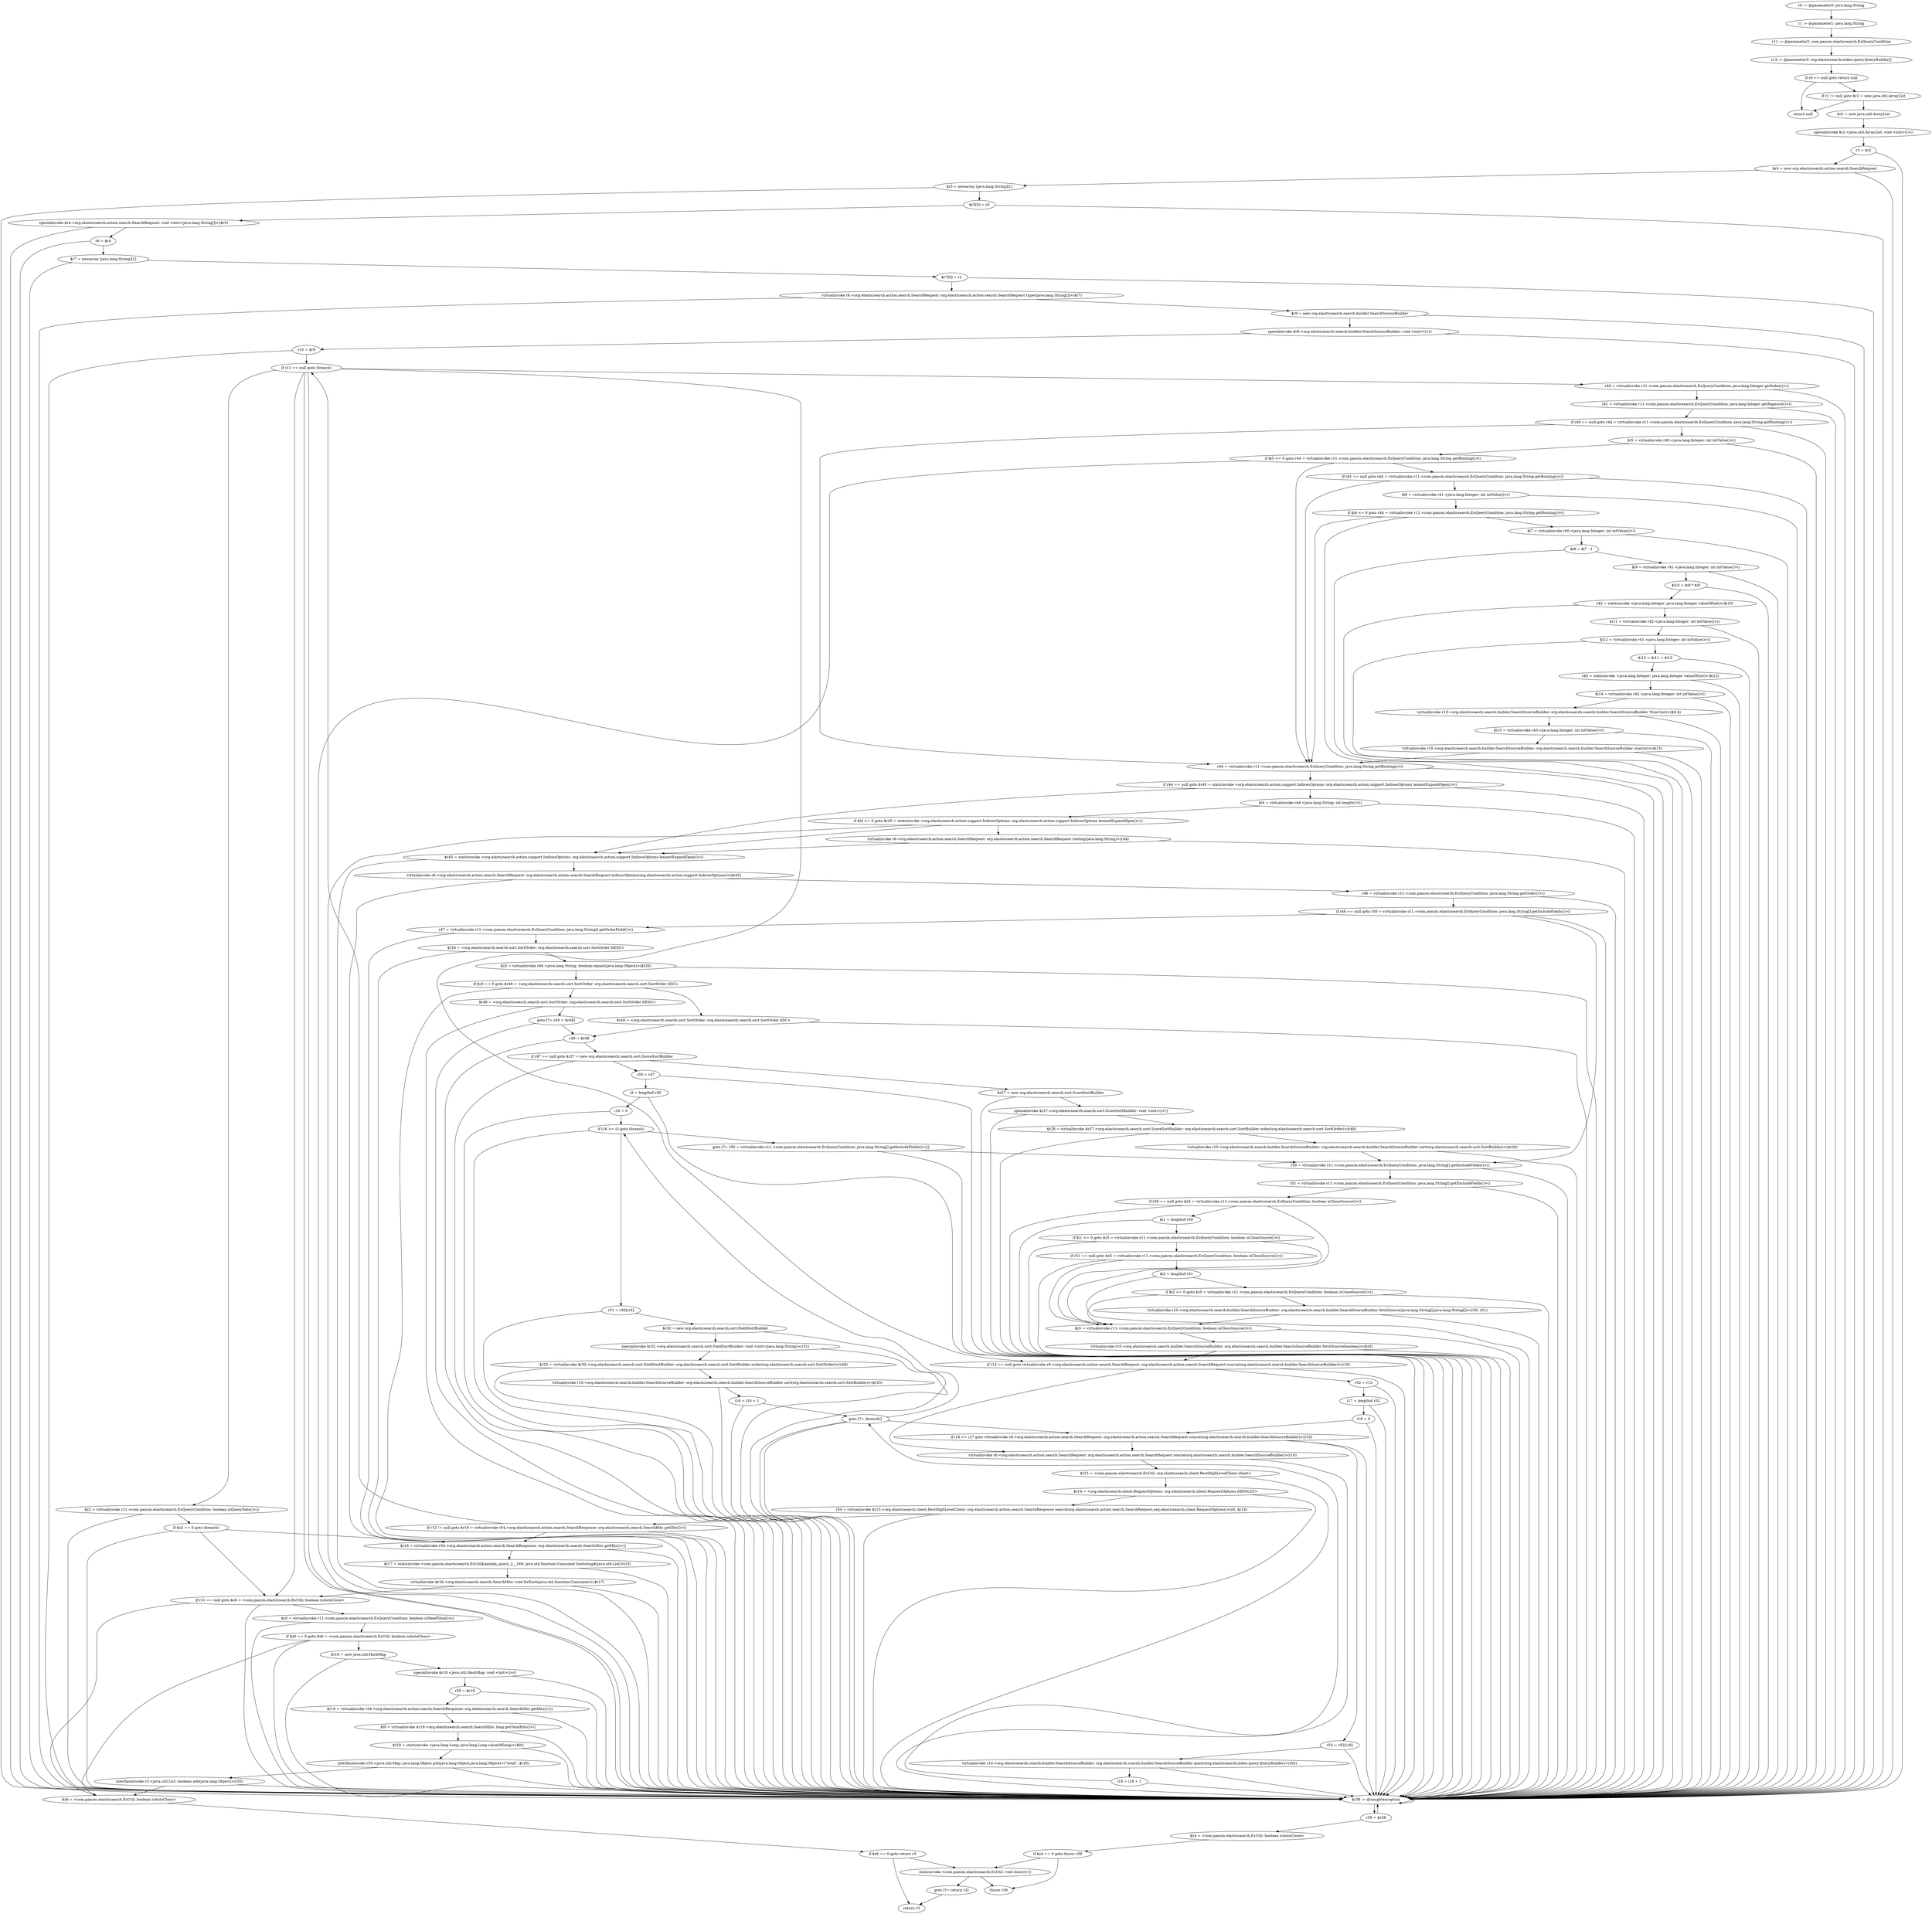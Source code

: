digraph "unitGraph" {
    "r0 := @parameter0: java.lang.String"
    "r1 := @parameter1: java.lang.String"
    "r11 := @parameter2: com.pancm.elasticsearch.EsQueryCondition"
    "r12 := @parameter3: org.elasticsearch.index.query.QueryBuilder[]"
    "if r0 == null goto return null"
    "if r1 != null goto $r2 = new java.util.ArrayList"
    "return null"
    "$r2 = new java.util.ArrayList"
    "specialinvoke $r2.<java.util.ArrayList: void <init>()>()"
    "r3 = $r2"
    "$r4 = new org.elasticsearch.action.search.SearchRequest"
    "$r5 = newarray (java.lang.String)[1]"
    "$r5[0] = r0"
    "specialinvoke $r4.<org.elasticsearch.action.search.SearchRequest: void <init>(java.lang.String[])>($r5)"
    "r6 = $r4"
    "$r7 = newarray (java.lang.String)[1]"
    "$r7[0] = r1"
    "virtualinvoke r6.<org.elasticsearch.action.search.SearchRequest: org.elasticsearch.action.search.SearchRequest types(java.lang.String[])>($r7)"
    "$r9 = new org.elasticsearch.search.builder.SearchSourceBuilder"
    "specialinvoke $r9.<org.elasticsearch.search.builder.SearchSourceBuilder: void <init>()>()"
    "r10 = $r9"
    "if r11 == null goto (branch)"
    "r40 = virtualinvoke r11.<com.pancm.elasticsearch.EsQueryCondition: java.lang.Integer getIndex()>()"
    "r41 = virtualinvoke r11.<com.pancm.elasticsearch.EsQueryCondition: java.lang.Integer getPagesize()>()"
    "if r40 == null goto r44 = virtualinvoke r11.<com.pancm.elasticsearch.EsQueryCondition: java.lang.String getRouting()>()"
    "$i5 = virtualinvoke r40.<java.lang.Integer: int intValue()>()"
    "if $i5 <= 0 goto r44 = virtualinvoke r11.<com.pancm.elasticsearch.EsQueryCondition: java.lang.String getRouting()>()"
    "if r41 == null goto r44 = virtualinvoke r11.<com.pancm.elasticsearch.EsQueryCondition: java.lang.String getRouting()>()"
    "$i6 = virtualinvoke r41.<java.lang.Integer: int intValue()>()"
    "if $i6 <= 0 goto r44 = virtualinvoke r11.<com.pancm.elasticsearch.EsQueryCondition: java.lang.String getRouting()>()"
    "$i7 = virtualinvoke r40.<java.lang.Integer: int intValue()>()"
    "$i8 = $i7 - 1"
    "$i9 = virtualinvoke r41.<java.lang.Integer: int intValue()>()"
    "$i10 = $i8 * $i9"
    "r42 = staticinvoke <java.lang.Integer: java.lang.Integer valueOf(int)>($i10)"
    "$i11 = virtualinvoke r42.<java.lang.Integer: int intValue()>()"
    "$i12 = virtualinvoke r41.<java.lang.Integer: int intValue()>()"
    "$i13 = $i11 + $i12"
    "r43 = staticinvoke <java.lang.Integer: java.lang.Integer valueOf(int)>($i13)"
    "$i14 = virtualinvoke r42.<java.lang.Integer: int intValue()>()"
    "virtualinvoke r10.<org.elasticsearch.search.builder.SearchSourceBuilder: org.elasticsearch.search.builder.SearchSourceBuilder 'from'(int)>($i14)"
    "$i15 = virtualinvoke r43.<java.lang.Integer: int intValue()>()"
    "virtualinvoke r10.<org.elasticsearch.search.builder.SearchSourceBuilder: org.elasticsearch.search.builder.SearchSourceBuilder size(int)>($i15)"
    "r44 = virtualinvoke r11.<com.pancm.elasticsearch.EsQueryCondition: java.lang.String getRouting()>()"
    "if r44 == null goto $r45 = staticinvoke <org.elasticsearch.action.support.IndicesOptions: org.elasticsearch.action.support.IndicesOptions lenientExpandOpen()>()"
    "$i4 = virtualinvoke r44.<java.lang.String: int length()>()"
    "if $i4 <= 0 goto $r45 = staticinvoke <org.elasticsearch.action.support.IndicesOptions: org.elasticsearch.action.support.IndicesOptions lenientExpandOpen()>()"
    "virtualinvoke r6.<org.elasticsearch.action.search.SearchRequest: org.elasticsearch.action.search.SearchRequest routing(java.lang.String)>(r44)"
    "$r45 = staticinvoke <org.elasticsearch.action.support.IndicesOptions: org.elasticsearch.action.support.IndicesOptions lenientExpandOpen()>()"
    "virtualinvoke r6.<org.elasticsearch.action.search.SearchRequest: org.elasticsearch.action.search.SearchRequest indicesOptions(org.elasticsearch.action.support.IndicesOptions)>($r45)"
    "r46 = virtualinvoke r11.<com.pancm.elasticsearch.EsQueryCondition: java.lang.String getOrder()>()"
    "if r46 == null goto r50 = virtualinvoke r11.<com.pancm.elasticsearch.EsQueryCondition: java.lang.String[] getIncludeFields()>()"
    "r47 = virtualinvoke r11.<com.pancm.elasticsearch.EsQueryCondition: java.lang.String[] getOrderField()>()"
    "$r26 = <org.elasticsearch.search.sort.SortOrder: org.elasticsearch.search.sort.SortOrder DESC>"
    "$z3 = virtualinvoke r46.<java.lang.String: boolean equals(java.lang.Object)>($r26)"
    "if $z3 == 0 goto $r48 = <org.elasticsearch.search.sort.SortOrder: org.elasticsearch.search.sort.SortOrder ASC>"
    "$r48 = <org.elasticsearch.search.sort.SortOrder: org.elasticsearch.search.sort.SortOrder DESC>"
    "goto [?= r49 = $r48]"
    "$r48 = <org.elasticsearch.search.sort.SortOrder: org.elasticsearch.search.sort.SortOrder ASC>"
    "r49 = $r48"
    "if r47 == null goto $r27 = new org.elasticsearch.search.sort.ScoreSortBuilder"
    "r30 = r47"
    "i3 = lengthof r30"
    "i16 = 0"
    "if i16 >= i3 goto (branch)"
    "r31 = r30[i16]"
    "$r32 = new org.elasticsearch.search.sort.FieldSortBuilder"
    "specialinvoke $r32.<org.elasticsearch.search.sort.FieldSortBuilder: void <init>(java.lang.String)>(r31)"
    "$r33 = virtualinvoke $r32.<org.elasticsearch.search.sort.FieldSortBuilder: org.elasticsearch.search.sort.SortBuilder order(org.elasticsearch.search.sort.SortOrder)>(r49)"
    "virtualinvoke r10.<org.elasticsearch.search.builder.SearchSourceBuilder: org.elasticsearch.search.builder.SearchSourceBuilder sort(org.elasticsearch.search.sort.SortBuilder)>($r33)"
    "i16 = i16 + 1"
    "goto [?= (branch)]"
    "goto [?= r50 = virtualinvoke r11.<com.pancm.elasticsearch.EsQueryCondition: java.lang.String[] getIncludeFields()>()]"
    "$r27 = new org.elasticsearch.search.sort.ScoreSortBuilder"
    "specialinvoke $r27.<org.elasticsearch.search.sort.ScoreSortBuilder: void <init>()>()"
    "$r28 = virtualinvoke $r27.<org.elasticsearch.search.sort.ScoreSortBuilder: org.elasticsearch.search.sort.SortBuilder order(org.elasticsearch.search.sort.SortOrder)>(r49)"
    "virtualinvoke r10.<org.elasticsearch.search.builder.SearchSourceBuilder: org.elasticsearch.search.builder.SearchSourceBuilder sort(org.elasticsearch.search.sort.SortBuilder)>($r28)"
    "r50 = virtualinvoke r11.<com.pancm.elasticsearch.EsQueryCondition: java.lang.String[] getIncludeFields()>()"
    "r51 = virtualinvoke r11.<com.pancm.elasticsearch.EsQueryCondition: java.lang.String[] getExcludeFields()>()"
    "if r50 == null goto $z5 = virtualinvoke r11.<com.pancm.elasticsearch.EsQueryCondition: boolean isCloseSource()>()"
    "$i1 = lengthof r50"
    "if $i1 <= 0 goto $z5 = virtualinvoke r11.<com.pancm.elasticsearch.EsQueryCondition: boolean isCloseSource()>()"
    "if r51 == null goto $z5 = virtualinvoke r11.<com.pancm.elasticsearch.EsQueryCondition: boolean isCloseSource()>()"
    "$i2 = lengthof r51"
    "if $i2 <= 0 goto $z5 = virtualinvoke r11.<com.pancm.elasticsearch.EsQueryCondition: boolean isCloseSource()>()"
    "virtualinvoke r10.<org.elasticsearch.search.builder.SearchSourceBuilder: org.elasticsearch.search.builder.SearchSourceBuilder fetchSource(java.lang.String[],java.lang.String[])>(r50, r51)"
    "$z5 = virtualinvoke r11.<com.pancm.elasticsearch.EsQueryCondition: boolean isCloseSource()>()"
    "virtualinvoke r10.<org.elasticsearch.search.builder.SearchSourceBuilder: org.elasticsearch.search.builder.SearchSourceBuilder fetchSource(boolean)>($z5)"
    "if r12 == null goto virtualinvoke r6.<org.elasticsearch.action.search.SearchRequest: org.elasticsearch.action.search.SearchRequest source(org.elasticsearch.search.builder.SearchSourceBuilder)>(r10)"
    "r52 = r12"
    "i17 = lengthof r52"
    "i18 = 0"
    "if i18 >= i17 goto virtualinvoke r6.<org.elasticsearch.action.search.SearchRequest: org.elasticsearch.action.search.SearchRequest source(org.elasticsearch.search.builder.SearchSourceBuilder)>(r10)"
    "r53 = r52[i18]"
    "virtualinvoke r10.<org.elasticsearch.search.builder.SearchSourceBuilder: org.elasticsearch.search.builder.SearchSourceBuilder query(org.elasticsearch.index.query.QueryBuilder)>(r53)"
    "i18 = i18 + 1"
    "virtualinvoke r6.<org.elasticsearch.action.search.SearchRequest: org.elasticsearch.action.search.SearchRequest source(org.elasticsearch.search.builder.SearchSourceBuilder)>(r10)"
    "$r15 = <com.pancm.elasticsearch.EsUtil: org.elasticsearch.client.RestHighLevelClient client>"
    "$r14 = <org.elasticsearch.client.RequestOptions: org.elasticsearch.client.RequestOptions DEFAULT>"
    "r54 = virtualinvoke $r15.<org.elasticsearch.client.RestHighLevelClient: org.elasticsearch.action.search.SearchResponse search(org.elasticsearch.action.search.SearchRequest,org.elasticsearch.client.RequestOptions)>(r6, $r14)"
    "if r12 != null goto $r16 = virtualinvoke r54.<org.elasticsearch.action.search.SearchResponse: org.elasticsearch.search.SearchHits getHits()>()"
    "$z2 = virtualinvoke r11.<com.pancm.elasticsearch.EsQueryCondition: boolean isQueryData()>()"
    "if $z2 == 0 goto (branch)"
    "$r16 = virtualinvoke r54.<org.elasticsearch.action.search.SearchResponse: org.elasticsearch.search.SearchHits getHits()>()"
    "$r17 = staticinvoke <com.pancm.elasticsearch.EsUtil$lambda_query_2__169: java.util.function.Consumer bootstrap$(java.util.List)>(r3)"
    "virtualinvoke $r16.<org.elasticsearch.search.SearchHits: void forEach(java.util.function.Consumer)>($r17)"
    "if r11 == null goto $z6 = <com.pancm.elasticsearch.EsUtil: boolean isAutoClose>"
    "$z0 = virtualinvoke r11.<com.pancm.elasticsearch.EsQueryCondition: boolean isNeedTotal()>()"
    "if $z0 == 0 goto $z6 = <com.pancm.elasticsearch.EsUtil: boolean isAutoClose>"
    "$r18 = new java.util.HashMap"
    "specialinvoke $r18.<java.util.HashMap: void <init>()>()"
    "r55 = $r18"
    "$r19 = virtualinvoke r54.<org.elasticsearch.action.search.SearchResponse: org.elasticsearch.search.SearchHits getHits()>()"
    "$l0 = virtualinvoke $r19.<org.elasticsearch.search.SearchHits: long getTotalHits()>()"
    "$r20 = staticinvoke <java.lang.Long: java.lang.Long valueOf(long)>($l0)"
    "interfaceinvoke r55.<java.util.Map: java.lang.Object put(java.lang.Object,java.lang.Object)>(\"total\", $r20)"
    "interfaceinvoke r3.<java.util.List: boolean add(java.lang.Object)>(r55)"
    "$z6 = <com.pancm.elasticsearch.EsUtil: boolean isAutoClose>"
    "if $z6 == 0 goto return r3"
    "staticinvoke <com.pancm.elasticsearch.EsUtil: void close()>()"
    "goto [?= return r3]"
    "$r38 := @caughtexception"
    "r39 = $r38"
    "$z4 = <com.pancm.elasticsearch.EsUtil: boolean isAutoClose>"
    "if $z4 == 0 goto throw r39"
    "throw r39"
    "return r3"
    "r0 := @parameter0: java.lang.String"->"r1 := @parameter1: java.lang.String";
    "r1 := @parameter1: java.lang.String"->"r11 := @parameter2: com.pancm.elasticsearch.EsQueryCondition";
    "r11 := @parameter2: com.pancm.elasticsearch.EsQueryCondition"->"r12 := @parameter3: org.elasticsearch.index.query.QueryBuilder[]";
    "r12 := @parameter3: org.elasticsearch.index.query.QueryBuilder[]"->"if r0 == null goto return null";
    "if r0 == null goto return null"->"if r1 != null goto $r2 = new java.util.ArrayList";
    "if r0 == null goto return null"->"return null";
    "if r1 != null goto $r2 = new java.util.ArrayList"->"return null";
    "if r1 != null goto $r2 = new java.util.ArrayList"->"$r2 = new java.util.ArrayList";
    "$r2 = new java.util.ArrayList"->"specialinvoke $r2.<java.util.ArrayList: void <init>()>()";
    "specialinvoke $r2.<java.util.ArrayList: void <init>()>()"->"r3 = $r2";
    "r3 = $r2"->"$r4 = new org.elasticsearch.action.search.SearchRequest";
    "r3 = $r2"->"$r38 := @caughtexception";
    "$r4 = new org.elasticsearch.action.search.SearchRequest"->"$r5 = newarray (java.lang.String)[1]";
    "$r4 = new org.elasticsearch.action.search.SearchRequest"->"$r38 := @caughtexception";
    "$r5 = newarray (java.lang.String)[1]"->"$r5[0] = r0";
    "$r5 = newarray (java.lang.String)[1]"->"$r38 := @caughtexception";
    "$r5[0] = r0"->"specialinvoke $r4.<org.elasticsearch.action.search.SearchRequest: void <init>(java.lang.String[])>($r5)";
    "$r5[0] = r0"->"$r38 := @caughtexception";
    "specialinvoke $r4.<org.elasticsearch.action.search.SearchRequest: void <init>(java.lang.String[])>($r5)"->"r6 = $r4";
    "specialinvoke $r4.<org.elasticsearch.action.search.SearchRequest: void <init>(java.lang.String[])>($r5)"->"$r38 := @caughtexception";
    "r6 = $r4"->"$r7 = newarray (java.lang.String)[1]";
    "r6 = $r4"->"$r38 := @caughtexception";
    "$r7 = newarray (java.lang.String)[1]"->"$r7[0] = r1";
    "$r7 = newarray (java.lang.String)[1]"->"$r38 := @caughtexception";
    "$r7[0] = r1"->"virtualinvoke r6.<org.elasticsearch.action.search.SearchRequest: org.elasticsearch.action.search.SearchRequest types(java.lang.String[])>($r7)";
    "$r7[0] = r1"->"$r38 := @caughtexception";
    "virtualinvoke r6.<org.elasticsearch.action.search.SearchRequest: org.elasticsearch.action.search.SearchRequest types(java.lang.String[])>($r7)"->"$r9 = new org.elasticsearch.search.builder.SearchSourceBuilder";
    "virtualinvoke r6.<org.elasticsearch.action.search.SearchRequest: org.elasticsearch.action.search.SearchRequest types(java.lang.String[])>($r7)"->"$r38 := @caughtexception";
    "$r9 = new org.elasticsearch.search.builder.SearchSourceBuilder"->"specialinvoke $r9.<org.elasticsearch.search.builder.SearchSourceBuilder: void <init>()>()";
    "$r9 = new org.elasticsearch.search.builder.SearchSourceBuilder"->"$r38 := @caughtexception";
    "specialinvoke $r9.<org.elasticsearch.search.builder.SearchSourceBuilder: void <init>()>()"->"r10 = $r9";
    "specialinvoke $r9.<org.elasticsearch.search.builder.SearchSourceBuilder: void <init>()>()"->"$r38 := @caughtexception";
    "r10 = $r9"->"if r11 == null goto (branch)";
    "r10 = $r9"->"$r38 := @caughtexception";
    "if r11 == null goto (branch)"->"r40 = virtualinvoke r11.<com.pancm.elasticsearch.EsQueryCondition: java.lang.Integer getIndex()>()";
    "if r11 == null goto (branch)"->"if r12 == null goto virtualinvoke r6.<org.elasticsearch.action.search.SearchRequest: org.elasticsearch.action.search.SearchRequest source(org.elasticsearch.search.builder.SearchSourceBuilder)>(r10)";
    "if r11 == null goto (branch)"->"$r38 := @caughtexception";
    "r40 = virtualinvoke r11.<com.pancm.elasticsearch.EsQueryCondition: java.lang.Integer getIndex()>()"->"r41 = virtualinvoke r11.<com.pancm.elasticsearch.EsQueryCondition: java.lang.Integer getPagesize()>()";
    "r40 = virtualinvoke r11.<com.pancm.elasticsearch.EsQueryCondition: java.lang.Integer getIndex()>()"->"$r38 := @caughtexception";
    "r41 = virtualinvoke r11.<com.pancm.elasticsearch.EsQueryCondition: java.lang.Integer getPagesize()>()"->"if r40 == null goto r44 = virtualinvoke r11.<com.pancm.elasticsearch.EsQueryCondition: java.lang.String getRouting()>()";
    "r41 = virtualinvoke r11.<com.pancm.elasticsearch.EsQueryCondition: java.lang.Integer getPagesize()>()"->"$r38 := @caughtexception";
    "if r40 == null goto r44 = virtualinvoke r11.<com.pancm.elasticsearch.EsQueryCondition: java.lang.String getRouting()>()"->"$i5 = virtualinvoke r40.<java.lang.Integer: int intValue()>()";
    "if r40 == null goto r44 = virtualinvoke r11.<com.pancm.elasticsearch.EsQueryCondition: java.lang.String getRouting()>()"->"r44 = virtualinvoke r11.<com.pancm.elasticsearch.EsQueryCondition: java.lang.String getRouting()>()";
    "if r40 == null goto r44 = virtualinvoke r11.<com.pancm.elasticsearch.EsQueryCondition: java.lang.String getRouting()>()"->"$r38 := @caughtexception";
    "$i5 = virtualinvoke r40.<java.lang.Integer: int intValue()>()"->"if $i5 <= 0 goto r44 = virtualinvoke r11.<com.pancm.elasticsearch.EsQueryCondition: java.lang.String getRouting()>()";
    "$i5 = virtualinvoke r40.<java.lang.Integer: int intValue()>()"->"$r38 := @caughtexception";
    "if $i5 <= 0 goto r44 = virtualinvoke r11.<com.pancm.elasticsearch.EsQueryCondition: java.lang.String getRouting()>()"->"if r41 == null goto r44 = virtualinvoke r11.<com.pancm.elasticsearch.EsQueryCondition: java.lang.String getRouting()>()";
    "if $i5 <= 0 goto r44 = virtualinvoke r11.<com.pancm.elasticsearch.EsQueryCondition: java.lang.String getRouting()>()"->"r44 = virtualinvoke r11.<com.pancm.elasticsearch.EsQueryCondition: java.lang.String getRouting()>()";
    "if $i5 <= 0 goto r44 = virtualinvoke r11.<com.pancm.elasticsearch.EsQueryCondition: java.lang.String getRouting()>()"->"$r38 := @caughtexception";
    "if r41 == null goto r44 = virtualinvoke r11.<com.pancm.elasticsearch.EsQueryCondition: java.lang.String getRouting()>()"->"$i6 = virtualinvoke r41.<java.lang.Integer: int intValue()>()";
    "if r41 == null goto r44 = virtualinvoke r11.<com.pancm.elasticsearch.EsQueryCondition: java.lang.String getRouting()>()"->"r44 = virtualinvoke r11.<com.pancm.elasticsearch.EsQueryCondition: java.lang.String getRouting()>()";
    "if r41 == null goto r44 = virtualinvoke r11.<com.pancm.elasticsearch.EsQueryCondition: java.lang.String getRouting()>()"->"$r38 := @caughtexception";
    "$i6 = virtualinvoke r41.<java.lang.Integer: int intValue()>()"->"if $i6 <= 0 goto r44 = virtualinvoke r11.<com.pancm.elasticsearch.EsQueryCondition: java.lang.String getRouting()>()";
    "$i6 = virtualinvoke r41.<java.lang.Integer: int intValue()>()"->"$r38 := @caughtexception";
    "if $i6 <= 0 goto r44 = virtualinvoke r11.<com.pancm.elasticsearch.EsQueryCondition: java.lang.String getRouting()>()"->"$i7 = virtualinvoke r40.<java.lang.Integer: int intValue()>()";
    "if $i6 <= 0 goto r44 = virtualinvoke r11.<com.pancm.elasticsearch.EsQueryCondition: java.lang.String getRouting()>()"->"r44 = virtualinvoke r11.<com.pancm.elasticsearch.EsQueryCondition: java.lang.String getRouting()>()";
    "if $i6 <= 0 goto r44 = virtualinvoke r11.<com.pancm.elasticsearch.EsQueryCondition: java.lang.String getRouting()>()"->"$r38 := @caughtexception";
    "$i7 = virtualinvoke r40.<java.lang.Integer: int intValue()>()"->"$i8 = $i7 - 1";
    "$i7 = virtualinvoke r40.<java.lang.Integer: int intValue()>()"->"$r38 := @caughtexception";
    "$i8 = $i7 - 1"->"$i9 = virtualinvoke r41.<java.lang.Integer: int intValue()>()";
    "$i8 = $i7 - 1"->"$r38 := @caughtexception";
    "$i9 = virtualinvoke r41.<java.lang.Integer: int intValue()>()"->"$i10 = $i8 * $i9";
    "$i9 = virtualinvoke r41.<java.lang.Integer: int intValue()>()"->"$r38 := @caughtexception";
    "$i10 = $i8 * $i9"->"r42 = staticinvoke <java.lang.Integer: java.lang.Integer valueOf(int)>($i10)";
    "$i10 = $i8 * $i9"->"$r38 := @caughtexception";
    "r42 = staticinvoke <java.lang.Integer: java.lang.Integer valueOf(int)>($i10)"->"$i11 = virtualinvoke r42.<java.lang.Integer: int intValue()>()";
    "r42 = staticinvoke <java.lang.Integer: java.lang.Integer valueOf(int)>($i10)"->"$r38 := @caughtexception";
    "$i11 = virtualinvoke r42.<java.lang.Integer: int intValue()>()"->"$i12 = virtualinvoke r41.<java.lang.Integer: int intValue()>()";
    "$i11 = virtualinvoke r42.<java.lang.Integer: int intValue()>()"->"$r38 := @caughtexception";
    "$i12 = virtualinvoke r41.<java.lang.Integer: int intValue()>()"->"$i13 = $i11 + $i12";
    "$i12 = virtualinvoke r41.<java.lang.Integer: int intValue()>()"->"$r38 := @caughtexception";
    "$i13 = $i11 + $i12"->"r43 = staticinvoke <java.lang.Integer: java.lang.Integer valueOf(int)>($i13)";
    "$i13 = $i11 + $i12"->"$r38 := @caughtexception";
    "r43 = staticinvoke <java.lang.Integer: java.lang.Integer valueOf(int)>($i13)"->"$i14 = virtualinvoke r42.<java.lang.Integer: int intValue()>()";
    "r43 = staticinvoke <java.lang.Integer: java.lang.Integer valueOf(int)>($i13)"->"$r38 := @caughtexception";
    "$i14 = virtualinvoke r42.<java.lang.Integer: int intValue()>()"->"virtualinvoke r10.<org.elasticsearch.search.builder.SearchSourceBuilder: org.elasticsearch.search.builder.SearchSourceBuilder 'from'(int)>($i14)";
    "$i14 = virtualinvoke r42.<java.lang.Integer: int intValue()>()"->"$r38 := @caughtexception";
    "virtualinvoke r10.<org.elasticsearch.search.builder.SearchSourceBuilder: org.elasticsearch.search.builder.SearchSourceBuilder 'from'(int)>($i14)"->"$i15 = virtualinvoke r43.<java.lang.Integer: int intValue()>()";
    "virtualinvoke r10.<org.elasticsearch.search.builder.SearchSourceBuilder: org.elasticsearch.search.builder.SearchSourceBuilder 'from'(int)>($i14)"->"$r38 := @caughtexception";
    "$i15 = virtualinvoke r43.<java.lang.Integer: int intValue()>()"->"virtualinvoke r10.<org.elasticsearch.search.builder.SearchSourceBuilder: org.elasticsearch.search.builder.SearchSourceBuilder size(int)>($i15)";
    "$i15 = virtualinvoke r43.<java.lang.Integer: int intValue()>()"->"$r38 := @caughtexception";
    "virtualinvoke r10.<org.elasticsearch.search.builder.SearchSourceBuilder: org.elasticsearch.search.builder.SearchSourceBuilder size(int)>($i15)"->"r44 = virtualinvoke r11.<com.pancm.elasticsearch.EsQueryCondition: java.lang.String getRouting()>()";
    "virtualinvoke r10.<org.elasticsearch.search.builder.SearchSourceBuilder: org.elasticsearch.search.builder.SearchSourceBuilder size(int)>($i15)"->"$r38 := @caughtexception";
    "r44 = virtualinvoke r11.<com.pancm.elasticsearch.EsQueryCondition: java.lang.String getRouting()>()"->"if r44 == null goto $r45 = staticinvoke <org.elasticsearch.action.support.IndicesOptions: org.elasticsearch.action.support.IndicesOptions lenientExpandOpen()>()";
    "r44 = virtualinvoke r11.<com.pancm.elasticsearch.EsQueryCondition: java.lang.String getRouting()>()"->"$r38 := @caughtexception";
    "if r44 == null goto $r45 = staticinvoke <org.elasticsearch.action.support.IndicesOptions: org.elasticsearch.action.support.IndicesOptions lenientExpandOpen()>()"->"$i4 = virtualinvoke r44.<java.lang.String: int length()>()";
    "if r44 == null goto $r45 = staticinvoke <org.elasticsearch.action.support.IndicesOptions: org.elasticsearch.action.support.IndicesOptions lenientExpandOpen()>()"->"$r45 = staticinvoke <org.elasticsearch.action.support.IndicesOptions: org.elasticsearch.action.support.IndicesOptions lenientExpandOpen()>()";
    "if r44 == null goto $r45 = staticinvoke <org.elasticsearch.action.support.IndicesOptions: org.elasticsearch.action.support.IndicesOptions lenientExpandOpen()>()"->"$r38 := @caughtexception";
    "$i4 = virtualinvoke r44.<java.lang.String: int length()>()"->"if $i4 <= 0 goto $r45 = staticinvoke <org.elasticsearch.action.support.IndicesOptions: org.elasticsearch.action.support.IndicesOptions lenientExpandOpen()>()";
    "$i4 = virtualinvoke r44.<java.lang.String: int length()>()"->"$r38 := @caughtexception";
    "if $i4 <= 0 goto $r45 = staticinvoke <org.elasticsearch.action.support.IndicesOptions: org.elasticsearch.action.support.IndicesOptions lenientExpandOpen()>()"->"virtualinvoke r6.<org.elasticsearch.action.search.SearchRequest: org.elasticsearch.action.search.SearchRequest routing(java.lang.String)>(r44)";
    "if $i4 <= 0 goto $r45 = staticinvoke <org.elasticsearch.action.support.IndicesOptions: org.elasticsearch.action.support.IndicesOptions lenientExpandOpen()>()"->"$r45 = staticinvoke <org.elasticsearch.action.support.IndicesOptions: org.elasticsearch.action.support.IndicesOptions lenientExpandOpen()>()";
    "if $i4 <= 0 goto $r45 = staticinvoke <org.elasticsearch.action.support.IndicesOptions: org.elasticsearch.action.support.IndicesOptions lenientExpandOpen()>()"->"$r38 := @caughtexception";
    "virtualinvoke r6.<org.elasticsearch.action.search.SearchRequest: org.elasticsearch.action.search.SearchRequest routing(java.lang.String)>(r44)"->"$r45 = staticinvoke <org.elasticsearch.action.support.IndicesOptions: org.elasticsearch.action.support.IndicesOptions lenientExpandOpen()>()";
    "virtualinvoke r6.<org.elasticsearch.action.search.SearchRequest: org.elasticsearch.action.search.SearchRequest routing(java.lang.String)>(r44)"->"$r38 := @caughtexception";
    "$r45 = staticinvoke <org.elasticsearch.action.support.IndicesOptions: org.elasticsearch.action.support.IndicesOptions lenientExpandOpen()>()"->"virtualinvoke r6.<org.elasticsearch.action.search.SearchRequest: org.elasticsearch.action.search.SearchRequest indicesOptions(org.elasticsearch.action.support.IndicesOptions)>($r45)";
    "$r45 = staticinvoke <org.elasticsearch.action.support.IndicesOptions: org.elasticsearch.action.support.IndicesOptions lenientExpandOpen()>()"->"$r38 := @caughtexception";
    "virtualinvoke r6.<org.elasticsearch.action.search.SearchRequest: org.elasticsearch.action.search.SearchRequest indicesOptions(org.elasticsearch.action.support.IndicesOptions)>($r45)"->"r46 = virtualinvoke r11.<com.pancm.elasticsearch.EsQueryCondition: java.lang.String getOrder()>()";
    "virtualinvoke r6.<org.elasticsearch.action.search.SearchRequest: org.elasticsearch.action.search.SearchRequest indicesOptions(org.elasticsearch.action.support.IndicesOptions)>($r45)"->"$r38 := @caughtexception";
    "r46 = virtualinvoke r11.<com.pancm.elasticsearch.EsQueryCondition: java.lang.String getOrder()>()"->"if r46 == null goto r50 = virtualinvoke r11.<com.pancm.elasticsearch.EsQueryCondition: java.lang.String[] getIncludeFields()>()";
    "r46 = virtualinvoke r11.<com.pancm.elasticsearch.EsQueryCondition: java.lang.String getOrder()>()"->"$r38 := @caughtexception";
    "if r46 == null goto r50 = virtualinvoke r11.<com.pancm.elasticsearch.EsQueryCondition: java.lang.String[] getIncludeFields()>()"->"r47 = virtualinvoke r11.<com.pancm.elasticsearch.EsQueryCondition: java.lang.String[] getOrderField()>()";
    "if r46 == null goto r50 = virtualinvoke r11.<com.pancm.elasticsearch.EsQueryCondition: java.lang.String[] getIncludeFields()>()"->"r50 = virtualinvoke r11.<com.pancm.elasticsearch.EsQueryCondition: java.lang.String[] getIncludeFields()>()";
    "if r46 == null goto r50 = virtualinvoke r11.<com.pancm.elasticsearch.EsQueryCondition: java.lang.String[] getIncludeFields()>()"->"$r38 := @caughtexception";
    "r47 = virtualinvoke r11.<com.pancm.elasticsearch.EsQueryCondition: java.lang.String[] getOrderField()>()"->"$r26 = <org.elasticsearch.search.sort.SortOrder: org.elasticsearch.search.sort.SortOrder DESC>";
    "r47 = virtualinvoke r11.<com.pancm.elasticsearch.EsQueryCondition: java.lang.String[] getOrderField()>()"->"$r38 := @caughtexception";
    "$r26 = <org.elasticsearch.search.sort.SortOrder: org.elasticsearch.search.sort.SortOrder DESC>"->"$z3 = virtualinvoke r46.<java.lang.String: boolean equals(java.lang.Object)>($r26)";
    "$r26 = <org.elasticsearch.search.sort.SortOrder: org.elasticsearch.search.sort.SortOrder DESC>"->"$r38 := @caughtexception";
    "$z3 = virtualinvoke r46.<java.lang.String: boolean equals(java.lang.Object)>($r26)"->"if $z3 == 0 goto $r48 = <org.elasticsearch.search.sort.SortOrder: org.elasticsearch.search.sort.SortOrder ASC>";
    "$z3 = virtualinvoke r46.<java.lang.String: boolean equals(java.lang.Object)>($r26)"->"$r38 := @caughtexception";
    "if $z3 == 0 goto $r48 = <org.elasticsearch.search.sort.SortOrder: org.elasticsearch.search.sort.SortOrder ASC>"->"$r48 = <org.elasticsearch.search.sort.SortOrder: org.elasticsearch.search.sort.SortOrder DESC>";
    "if $z3 == 0 goto $r48 = <org.elasticsearch.search.sort.SortOrder: org.elasticsearch.search.sort.SortOrder ASC>"->"$r48 = <org.elasticsearch.search.sort.SortOrder: org.elasticsearch.search.sort.SortOrder ASC>";
    "if $z3 == 0 goto $r48 = <org.elasticsearch.search.sort.SortOrder: org.elasticsearch.search.sort.SortOrder ASC>"->"$r38 := @caughtexception";
    "$r48 = <org.elasticsearch.search.sort.SortOrder: org.elasticsearch.search.sort.SortOrder DESC>"->"goto [?= r49 = $r48]";
    "$r48 = <org.elasticsearch.search.sort.SortOrder: org.elasticsearch.search.sort.SortOrder DESC>"->"$r38 := @caughtexception";
    "goto [?= r49 = $r48]"->"r49 = $r48";
    "goto [?= r49 = $r48]"->"$r38 := @caughtexception";
    "$r48 = <org.elasticsearch.search.sort.SortOrder: org.elasticsearch.search.sort.SortOrder ASC>"->"r49 = $r48";
    "$r48 = <org.elasticsearch.search.sort.SortOrder: org.elasticsearch.search.sort.SortOrder ASC>"->"$r38 := @caughtexception";
    "r49 = $r48"->"if r47 == null goto $r27 = new org.elasticsearch.search.sort.ScoreSortBuilder";
    "r49 = $r48"->"$r38 := @caughtexception";
    "if r47 == null goto $r27 = new org.elasticsearch.search.sort.ScoreSortBuilder"->"r30 = r47";
    "if r47 == null goto $r27 = new org.elasticsearch.search.sort.ScoreSortBuilder"->"$r27 = new org.elasticsearch.search.sort.ScoreSortBuilder";
    "if r47 == null goto $r27 = new org.elasticsearch.search.sort.ScoreSortBuilder"->"$r38 := @caughtexception";
    "r30 = r47"->"i3 = lengthof r30";
    "r30 = r47"->"$r38 := @caughtexception";
    "i3 = lengthof r30"->"i16 = 0";
    "i3 = lengthof r30"->"$r38 := @caughtexception";
    "i16 = 0"->"if i16 >= i3 goto (branch)";
    "i16 = 0"->"$r38 := @caughtexception";
    "if i16 >= i3 goto (branch)"->"r31 = r30[i16]";
    "if i16 >= i3 goto (branch)"->"goto [?= r50 = virtualinvoke r11.<com.pancm.elasticsearch.EsQueryCondition: java.lang.String[] getIncludeFields()>()]";
    "if i16 >= i3 goto (branch)"->"$r38 := @caughtexception";
    "r31 = r30[i16]"->"$r32 = new org.elasticsearch.search.sort.FieldSortBuilder";
    "r31 = r30[i16]"->"$r38 := @caughtexception";
    "$r32 = new org.elasticsearch.search.sort.FieldSortBuilder"->"specialinvoke $r32.<org.elasticsearch.search.sort.FieldSortBuilder: void <init>(java.lang.String)>(r31)";
    "$r32 = new org.elasticsearch.search.sort.FieldSortBuilder"->"$r38 := @caughtexception";
    "specialinvoke $r32.<org.elasticsearch.search.sort.FieldSortBuilder: void <init>(java.lang.String)>(r31)"->"$r33 = virtualinvoke $r32.<org.elasticsearch.search.sort.FieldSortBuilder: org.elasticsearch.search.sort.SortBuilder order(org.elasticsearch.search.sort.SortOrder)>(r49)";
    "specialinvoke $r32.<org.elasticsearch.search.sort.FieldSortBuilder: void <init>(java.lang.String)>(r31)"->"$r38 := @caughtexception";
    "$r33 = virtualinvoke $r32.<org.elasticsearch.search.sort.FieldSortBuilder: org.elasticsearch.search.sort.SortBuilder order(org.elasticsearch.search.sort.SortOrder)>(r49)"->"virtualinvoke r10.<org.elasticsearch.search.builder.SearchSourceBuilder: org.elasticsearch.search.builder.SearchSourceBuilder sort(org.elasticsearch.search.sort.SortBuilder)>($r33)";
    "$r33 = virtualinvoke $r32.<org.elasticsearch.search.sort.FieldSortBuilder: org.elasticsearch.search.sort.SortBuilder order(org.elasticsearch.search.sort.SortOrder)>(r49)"->"$r38 := @caughtexception";
    "virtualinvoke r10.<org.elasticsearch.search.builder.SearchSourceBuilder: org.elasticsearch.search.builder.SearchSourceBuilder sort(org.elasticsearch.search.sort.SortBuilder)>($r33)"->"i16 = i16 + 1";
    "virtualinvoke r10.<org.elasticsearch.search.builder.SearchSourceBuilder: org.elasticsearch.search.builder.SearchSourceBuilder sort(org.elasticsearch.search.sort.SortBuilder)>($r33)"->"$r38 := @caughtexception";
    "i16 = i16 + 1"->"goto [?= (branch)]";
    "i16 = i16 + 1"->"$r38 := @caughtexception";
    "goto [?= (branch)]"->"if i16 >= i3 goto (branch)";
    "goto [?= (branch)]"->"$r38 := @caughtexception";
    "goto [?= r50 = virtualinvoke r11.<com.pancm.elasticsearch.EsQueryCondition: java.lang.String[] getIncludeFields()>()]"->"r50 = virtualinvoke r11.<com.pancm.elasticsearch.EsQueryCondition: java.lang.String[] getIncludeFields()>()";
    "goto [?= r50 = virtualinvoke r11.<com.pancm.elasticsearch.EsQueryCondition: java.lang.String[] getIncludeFields()>()]"->"$r38 := @caughtexception";
    "$r27 = new org.elasticsearch.search.sort.ScoreSortBuilder"->"specialinvoke $r27.<org.elasticsearch.search.sort.ScoreSortBuilder: void <init>()>()";
    "$r27 = new org.elasticsearch.search.sort.ScoreSortBuilder"->"$r38 := @caughtexception";
    "specialinvoke $r27.<org.elasticsearch.search.sort.ScoreSortBuilder: void <init>()>()"->"$r28 = virtualinvoke $r27.<org.elasticsearch.search.sort.ScoreSortBuilder: org.elasticsearch.search.sort.SortBuilder order(org.elasticsearch.search.sort.SortOrder)>(r49)";
    "specialinvoke $r27.<org.elasticsearch.search.sort.ScoreSortBuilder: void <init>()>()"->"$r38 := @caughtexception";
    "$r28 = virtualinvoke $r27.<org.elasticsearch.search.sort.ScoreSortBuilder: org.elasticsearch.search.sort.SortBuilder order(org.elasticsearch.search.sort.SortOrder)>(r49)"->"virtualinvoke r10.<org.elasticsearch.search.builder.SearchSourceBuilder: org.elasticsearch.search.builder.SearchSourceBuilder sort(org.elasticsearch.search.sort.SortBuilder)>($r28)";
    "$r28 = virtualinvoke $r27.<org.elasticsearch.search.sort.ScoreSortBuilder: org.elasticsearch.search.sort.SortBuilder order(org.elasticsearch.search.sort.SortOrder)>(r49)"->"$r38 := @caughtexception";
    "virtualinvoke r10.<org.elasticsearch.search.builder.SearchSourceBuilder: org.elasticsearch.search.builder.SearchSourceBuilder sort(org.elasticsearch.search.sort.SortBuilder)>($r28)"->"r50 = virtualinvoke r11.<com.pancm.elasticsearch.EsQueryCondition: java.lang.String[] getIncludeFields()>()";
    "virtualinvoke r10.<org.elasticsearch.search.builder.SearchSourceBuilder: org.elasticsearch.search.builder.SearchSourceBuilder sort(org.elasticsearch.search.sort.SortBuilder)>($r28)"->"$r38 := @caughtexception";
    "r50 = virtualinvoke r11.<com.pancm.elasticsearch.EsQueryCondition: java.lang.String[] getIncludeFields()>()"->"r51 = virtualinvoke r11.<com.pancm.elasticsearch.EsQueryCondition: java.lang.String[] getExcludeFields()>()";
    "r50 = virtualinvoke r11.<com.pancm.elasticsearch.EsQueryCondition: java.lang.String[] getIncludeFields()>()"->"$r38 := @caughtexception";
    "r51 = virtualinvoke r11.<com.pancm.elasticsearch.EsQueryCondition: java.lang.String[] getExcludeFields()>()"->"if r50 == null goto $z5 = virtualinvoke r11.<com.pancm.elasticsearch.EsQueryCondition: boolean isCloseSource()>()";
    "r51 = virtualinvoke r11.<com.pancm.elasticsearch.EsQueryCondition: java.lang.String[] getExcludeFields()>()"->"$r38 := @caughtexception";
    "if r50 == null goto $z5 = virtualinvoke r11.<com.pancm.elasticsearch.EsQueryCondition: boolean isCloseSource()>()"->"$i1 = lengthof r50";
    "if r50 == null goto $z5 = virtualinvoke r11.<com.pancm.elasticsearch.EsQueryCondition: boolean isCloseSource()>()"->"$z5 = virtualinvoke r11.<com.pancm.elasticsearch.EsQueryCondition: boolean isCloseSource()>()";
    "if r50 == null goto $z5 = virtualinvoke r11.<com.pancm.elasticsearch.EsQueryCondition: boolean isCloseSource()>()"->"$r38 := @caughtexception";
    "$i1 = lengthof r50"->"if $i1 <= 0 goto $z5 = virtualinvoke r11.<com.pancm.elasticsearch.EsQueryCondition: boolean isCloseSource()>()";
    "$i1 = lengthof r50"->"$r38 := @caughtexception";
    "if $i1 <= 0 goto $z5 = virtualinvoke r11.<com.pancm.elasticsearch.EsQueryCondition: boolean isCloseSource()>()"->"if r51 == null goto $z5 = virtualinvoke r11.<com.pancm.elasticsearch.EsQueryCondition: boolean isCloseSource()>()";
    "if $i1 <= 0 goto $z5 = virtualinvoke r11.<com.pancm.elasticsearch.EsQueryCondition: boolean isCloseSource()>()"->"$z5 = virtualinvoke r11.<com.pancm.elasticsearch.EsQueryCondition: boolean isCloseSource()>()";
    "if $i1 <= 0 goto $z5 = virtualinvoke r11.<com.pancm.elasticsearch.EsQueryCondition: boolean isCloseSource()>()"->"$r38 := @caughtexception";
    "if r51 == null goto $z5 = virtualinvoke r11.<com.pancm.elasticsearch.EsQueryCondition: boolean isCloseSource()>()"->"$i2 = lengthof r51";
    "if r51 == null goto $z5 = virtualinvoke r11.<com.pancm.elasticsearch.EsQueryCondition: boolean isCloseSource()>()"->"$z5 = virtualinvoke r11.<com.pancm.elasticsearch.EsQueryCondition: boolean isCloseSource()>()";
    "if r51 == null goto $z5 = virtualinvoke r11.<com.pancm.elasticsearch.EsQueryCondition: boolean isCloseSource()>()"->"$r38 := @caughtexception";
    "$i2 = lengthof r51"->"if $i2 <= 0 goto $z5 = virtualinvoke r11.<com.pancm.elasticsearch.EsQueryCondition: boolean isCloseSource()>()";
    "$i2 = lengthof r51"->"$r38 := @caughtexception";
    "if $i2 <= 0 goto $z5 = virtualinvoke r11.<com.pancm.elasticsearch.EsQueryCondition: boolean isCloseSource()>()"->"virtualinvoke r10.<org.elasticsearch.search.builder.SearchSourceBuilder: org.elasticsearch.search.builder.SearchSourceBuilder fetchSource(java.lang.String[],java.lang.String[])>(r50, r51)";
    "if $i2 <= 0 goto $z5 = virtualinvoke r11.<com.pancm.elasticsearch.EsQueryCondition: boolean isCloseSource()>()"->"$z5 = virtualinvoke r11.<com.pancm.elasticsearch.EsQueryCondition: boolean isCloseSource()>()";
    "if $i2 <= 0 goto $z5 = virtualinvoke r11.<com.pancm.elasticsearch.EsQueryCondition: boolean isCloseSource()>()"->"$r38 := @caughtexception";
    "virtualinvoke r10.<org.elasticsearch.search.builder.SearchSourceBuilder: org.elasticsearch.search.builder.SearchSourceBuilder fetchSource(java.lang.String[],java.lang.String[])>(r50, r51)"->"$z5 = virtualinvoke r11.<com.pancm.elasticsearch.EsQueryCondition: boolean isCloseSource()>()";
    "virtualinvoke r10.<org.elasticsearch.search.builder.SearchSourceBuilder: org.elasticsearch.search.builder.SearchSourceBuilder fetchSource(java.lang.String[],java.lang.String[])>(r50, r51)"->"$r38 := @caughtexception";
    "$z5 = virtualinvoke r11.<com.pancm.elasticsearch.EsQueryCondition: boolean isCloseSource()>()"->"virtualinvoke r10.<org.elasticsearch.search.builder.SearchSourceBuilder: org.elasticsearch.search.builder.SearchSourceBuilder fetchSource(boolean)>($z5)";
    "$z5 = virtualinvoke r11.<com.pancm.elasticsearch.EsQueryCondition: boolean isCloseSource()>()"->"$r38 := @caughtexception";
    "virtualinvoke r10.<org.elasticsearch.search.builder.SearchSourceBuilder: org.elasticsearch.search.builder.SearchSourceBuilder fetchSource(boolean)>($z5)"->"if r12 == null goto virtualinvoke r6.<org.elasticsearch.action.search.SearchRequest: org.elasticsearch.action.search.SearchRequest source(org.elasticsearch.search.builder.SearchSourceBuilder)>(r10)";
    "virtualinvoke r10.<org.elasticsearch.search.builder.SearchSourceBuilder: org.elasticsearch.search.builder.SearchSourceBuilder fetchSource(boolean)>($z5)"->"$r38 := @caughtexception";
    "if r12 == null goto virtualinvoke r6.<org.elasticsearch.action.search.SearchRequest: org.elasticsearch.action.search.SearchRequest source(org.elasticsearch.search.builder.SearchSourceBuilder)>(r10)"->"r52 = r12";
    "if r12 == null goto virtualinvoke r6.<org.elasticsearch.action.search.SearchRequest: org.elasticsearch.action.search.SearchRequest source(org.elasticsearch.search.builder.SearchSourceBuilder)>(r10)"->"virtualinvoke r6.<org.elasticsearch.action.search.SearchRequest: org.elasticsearch.action.search.SearchRequest source(org.elasticsearch.search.builder.SearchSourceBuilder)>(r10)";
    "if r12 == null goto virtualinvoke r6.<org.elasticsearch.action.search.SearchRequest: org.elasticsearch.action.search.SearchRequest source(org.elasticsearch.search.builder.SearchSourceBuilder)>(r10)"->"$r38 := @caughtexception";
    "r52 = r12"->"i17 = lengthof r52";
    "r52 = r12"->"$r38 := @caughtexception";
    "i17 = lengthof r52"->"i18 = 0";
    "i17 = lengthof r52"->"$r38 := @caughtexception";
    "i18 = 0"->"if i18 >= i17 goto virtualinvoke r6.<org.elasticsearch.action.search.SearchRequest: org.elasticsearch.action.search.SearchRequest source(org.elasticsearch.search.builder.SearchSourceBuilder)>(r10)";
    "i18 = 0"->"$r38 := @caughtexception";
    "if i18 >= i17 goto virtualinvoke r6.<org.elasticsearch.action.search.SearchRequest: org.elasticsearch.action.search.SearchRequest source(org.elasticsearch.search.builder.SearchSourceBuilder)>(r10)"->"r53 = r52[i18]";
    "if i18 >= i17 goto virtualinvoke r6.<org.elasticsearch.action.search.SearchRequest: org.elasticsearch.action.search.SearchRequest source(org.elasticsearch.search.builder.SearchSourceBuilder)>(r10)"->"virtualinvoke r6.<org.elasticsearch.action.search.SearchRequest: org.elasticsearch.action.search.SearchRequest source(org.elasticsearch.search.builder.SearchSourceBuilder)>(r10)";
    "if i18 >= i17 goto virtualinvoke r6.<org.elasticsearch.action.search.SearchRequest: org.elasticsearch.action.search.SearchRequest source(org.elasticsearch.search.builder.SearchSourceBuilder)>(r10)"->"$r38 := @caughtexception";
    "r53 = r52[i18]"->"virtualinvoke r10.<org.elasticsearch.search.builder.SearchSourceBuilder: org.elasticsearch.search.builder.SearchSourceBuilder query(org.elasticsearch.index.query.QueryBuilder)>(r53)";
    "r53 = r52[i18]"->"$r38 := @caughtexception";
    "virtualinvoke r10.<org.elasticsearch.search.builder.SearchSourceBuilder: org.elasticsearch.search.builder.SearchSourceBuilder query(org.elasticsearch.index.query.QueryBuilder)>(r53)"->"i18 = i18 + 1";
    "virtualinvoke r10.<org.elasticsearch.search.builder.SearchSourceBuilder: org.elasticsearch.search.builder.SearchSourceBuilder query(org.elasticsearch.index.query.QueryBuilder)>(r53)"->"$r38 := @caughtexception";
    "i18 = i18 + 1"->"goto [?= (branch)]";
    "i18 = i18 + 1"->"$r38 := @caughtexception";
    "goto [?= (branch)]"->"if i18 >= i17 goto virtualinvoke r6.<org.elasticsearch.action.search.SearchRequest: org.elasticsearch.action.search.SearchRequest source(org.elasticsearch.search.builder.SearchSourceBuilder)>(r10)";
    "goto [?= (branch)]"->"$r38 := @caughtexception";
    "virtualinvoke r6.<org.elasticsearch.action.search.SearchRequest: org.elasticsearch.action.search.SearchRequest source(org.elasticsearch.search.builder.SearchSourceBuilder)>(r10)"->"$r15 = <com.pancm.elasticsearch.EsUtil: org.elasticsearch.client.RestHighLevelClient client>";
    "virtualinvoke r6.<org.elasticsearch.action.search.SearchRequest: org.elasticsearch.action.search.SearchRequest source(org.elasticsearch.search.builder.SearchSourceBuilder)>(r10)"->"$r38 := @caughtexception";
    "$r15 = <com.pancm.elasticsearch.EsUtil: org.elasticsearch.client.RestHighLevelClient client>"->"$r14 = <org.elasticsearch.client.RequestOptions: org.elasticsearch.client.RequestOptions DEFAULT>";
    "$r15 = <com.pancm.elasticsearch.EsUtil: org.elasticsearch.client.RestHighLevelClient client>"->"$r38 := @caughtexception";
    "$r14 = <org.elasticsearch.client.RequestOptions: org.elasticsearch.client.RequestOptions DEFAULT>"->"r54 = virtualinvoke $r15.<org.elasticsearch.client.RestHighLevelClient: org.elasticsearch.action.search.SearchResponse search(org.elasticsearch.action.search.SearchRequest,org.elasticsearch.client.RequestOptions)>(r6, $r14)";
    "$r14 = <org.elasticsearch.client.RequestOptions: org.elasticsearch.client.RequestOptions DEFAULT>"->"$r38 := @caughtexception";
    "r54 = virtualinvoke $r15.<org.elasticsearch.client.RestHighLevelClient: org.elasticsearch.action.search.SearchResponse search(org.elasticsearch.action.search.SearchRequest,org.elasticsearch.client.RequestOptions)>(r6, $r14)"->"if r12 != null goto $r16 = virtualinvoke r54.<org.elasticsearch.action.search.SearchResponse: org.elasticsearch.search.SearchHits getHits()>()";
    "r54 = virtualinvoke $r15.<org.elasticsearch.client.RestHighLevelClient: org.elasticsearch.action.search.SearchResponse search(org.elasticsearch.action.search.SearchRequest,org.elasticsearch.client.RequestOptions)>(r6, $r14)"->"$r38 := @caughtexception";
    "if r12 != null goto $r16 = virtualinvoke r54.<org.elasticsearch.action.search.SearchResponse: org.elasticsearch.search.SearchHits getHits()>()"->"if r11 == null goto (branch)";
    "if r12 != null goto $r16 = virtualinvoke r54.<org.elasticsearch.action.search.SearchResponse: org.elasticsearch.search.SearchHits getHits()>()"->"$r16 = virtualinvoke r54.<org.elasticsearch.action.search.SearchResponse: org.elasticsearch.search.SearchHits getHits()>()";
    "if r12 != null goto $r16 = virtualinvoke r54.<org.elasticsearch.action.search.SearchResponse: org.elasticsearch.search.SearchHits getHits()>()"->"$r38 := @caughtexception";
    "if r11 == null goto (branch)"->"$z2 = virtualinvoke r11.<com.pancm.elasticsearch.EsQueryCondition: boolean isQueryData()>()";
    "if r11 == null goto (branch)"->"if r11 == null goto $z6 = <com.pancm.elasticsearch.EsUtil: boolean isAutoClose>";
    "if r11 == null goto (branch)"->"$r38 := @caughtexception";
    "$z2 = virtualinvoke r11.<com.pancm.elasticsearch.EsQueryCondition: boolean isQueryData()>()"->"if $z2 == 0 goto (branch)";
    "$z2 = virtualinvoke r11.<com.pancm.elasticsearch.EsQueryCondition: boolean isQueryData()>()"->"$r38 := @caughtexception";
    "if $z2 == 0 goto (branch)"->"$r16 = virtualinvoke r54.<org.elasticsearch.action.search.SearchResponse: org.elasticsearch.search.SearchHits getHits()>()";
    "if $z2 == 0 goto (branch)"->"if r11 == null goto $z6 = <com.pancm.elasticsearch.EsUtil: boolean isAutoClose>";
    "if $z2 == 0 goto (branch)"->"$r38 := @caughtexception";
    "$r16 = virtualinvoke r54.<org.elasticsearch.action.search.SearchResponse: org.elasticsearch.search.SearchHits getHits()>()"->"$r17 = staticinvoke <com.pancm.elasticsearch.EsUtil$lambda_query_2__169: java.util.function.Consumer bootstrap$(java.util.List)>(r3)";
    "$r16 = virtualinvoke r54.<org.elasticsearch.action.search.SearchResponse: org.elasticsearch.search.SearchHits getHits()>()"->"$r38 := @caughtexception";
    "$r17 = staticinvoke <com.pancm.elasticsearch.EsUtil$lambda_query_2__169: java.util.function.Consumer bootstrap$(java.util.List)>(r3)"->"virtualinvoke $r16.<org.elasticsearch.search.SearchHits: void forEach(java.util.function.Consumer)>($r17)";
    "$r17 = staticinvoke <com.pancm.elasticsearch.EsUtil$lambda_query_2__169: java.util.function.Consumer bootstrap$(java.util.List)>(r3)"->"$r38 := @caughtexception";
    "virtualinvoke $r16.<org.elasticsearch.search.SearchHits: void forEach(java.util.function.Consumer)>($r17)"->"if r11 == null goto $z6 = <com.pancm.elasticsearch.EsUtil: boolean isAutoClose>";
    "virtualinvoke $r16.<org.elasticsearch.search.SearchHits: void forEach(java.util.function.Consumer)>($r17)"->"$r38 := @caughtexception";
    "if r11 == null goto $z6 = <com.pancm.elasticsearch.EsUtil: boolean isAutoClose>"->"$z0 = virtualinvoke r11.<com.pancm.elasticsearch.EsQueryCondition: boolean isNeedTotal()>()";
    "if r11 == null goto $z6 = <com.pancm.elasticsearch.EsUtil: boolean isAutoClose>"->"$z6 = <com.pancm.elasticsearch.EsUtil: boolean isAutoClose>";
    "if r11 == null goto $z6 = <com.pancm.elasticsearch.EsUtil: boolean isAutoClose>"->"$r38 := @caughtexception";
    "$z0 = virtualinvoke r11.<com.pancm.elasticsearch.EsQueryCondition: boolean isNeedTotal()>()"->"if $z0 == 0 goto $z6 = <com.pancm.elasticsearch.EsUtil: boolean isAutoClose>";
    "$z0 = virtualinvoke r11.<com.pancm.elasticsearch.EsQueryCondition: boolean isNeedTotal()>()"->"$r38 := @caughtexception";
    "if $z0 == 0 goto $z6 = <com.pancm.elasticsearch.EsUtil: boolean isAutoClose>"->"$r18 = new java.util.HashMap";
    "if $z0 == 0 goto $z6 = <com.pancm.elasticsearch.EsUtil: boolean isAutoClose>"->"$z6 = <com.pancm.elasticsearch.EsUtil: boolean isAutoClose>";
    "if $z0 == 0 goto $z6 = <com.pancm.elasticsearch.EsUtil: boolean isAutoClose>"->"$r38 := @caughtexception";
    "$r18 = new java.util.HashMap"->"specialinvoke $r18.<java.util.HashMap: void <init>()>()";
    "$r18 = new java.util.HashMap"->"$r38 := @caughtexception";
    "specialinvoke $r18.<java.util.HashMap: void <init>()>()"->"r55 = $r18";
    "specialinvoke $r18.<java.util.HashMap: void <init>()>()"->"$r38 := @caughtexception";
    "r55 = $r18"->"$r19 = virtualinvoke r54.<org.elasticsearch.action.search.SearchResponse: org.elasticsearch.search.SearchHits getHits()>()";
    "r55 = $r18"->"$r38 := @caughtexception";
    "$r19 = virtualinvoke r54.<org.elasticsearch.action.search.SearchResponse: org.elasticsearch.search.SearchHits getHits()>()"->"$l0 = virtualinvoke $r19.<org.elasticsearch.search.SearchHits: long getTotalHits()>()";
    "$r19 = virtualinvoke r54.<org.elasticsearch.action.search.SearchResponse: org.elasticsearch.search.SearchHits getHits()>()"->"$r38 := @caughtexception";
    "$l0 = virtualinvoke $r19.<org.elasticsearch.search.SearchHits: long getTotalHits()>()"->"$r20 = staticinvoke <java.lang.Long: java.lang.Long valueOf(long)>($l0)";
    "$l0 = virtualinvoke $r19.<org.elasticsearch.search.SearchHits: long getTotalHits()>()"->"$r38 := @caughtexception";
    "$r20 = staticinvoke <java.lang.Long: java.lang.Long valueOf(long)>($l0)"->"interfaceinvoke r55.<java.util.Map: java.lang.Object put(java.lang.Object,java.lang.Object)>(\"total\", $r20)";
    "$r20 = staticinvoke <java.lang.Long: java.lang.Long valueOf(long)>($l0)"->"$r38 := @caughtexception";
    "interfaceinvoke r55.<java.util.Map: java.lang.Object put(java.lang.Object,java.lang.Object)>(\"total\", $r20)"->"interfaceinvoke r3.<java.util.List: boolean add(java.lang.Object)>(r55)";
    "interfaceinvoke r55.<java.util.Map: java.lang.Object put(java.lang.Object,java.lang.Object)>(\"total\", $r20)"->"$r38 := @caughtexception";
    "interfaceinvoke r3.<java.util.List: boolean add(java.lang.Object)>(r55)"->"$z6 = <com.pancm.elasticsearch.EsUtil: boolean isAutoClose>";
    "interfaceinvoke r3.<java.util.List: boolean add(java.lang.Object)>(r55)"->"$r38 := @caughtexception";
    "$z6 = <com.pancm.elasticsearch.EsUtil: boolean isAutoClose>"->"if $z6 == 0 goto return r3";
    "if $z6 == 0 goto return r3"->"staticinvoke <com.pancm.elasticsearch.EsUtil: void close()>()";
    "if $z6 == 0 goto return r3"->"return r3";
    "staticinvoke <com.pancm.elasticsearch.EsUtil: void close()>()"->"goto [?= return r3]";
    "goto [?= return r3]"->"return r3";
    "$r38 := @caughtexception"->"r39 = $r38";
    "$r38 := @caughtexception"->"$r38 := @caughtexception";
    "r39 = $r38"->"$z4 = <com.pancm.elasticsearch.EsUtil: boolean isAutoClose>";
    "r39 = $r38"->"$r38 := @caughtexception";
    "$z4 = <com.pancm.elasticsearch.EsUtil: boolean isAutoClose>"->"if $z4 == 0 goto throw r39";
    "if $z4 == 0 goto throw r39"->"staticinvoke <com.pancm.elasticsearch.EsUtil: void close()>()";
    "if $z4 == 0 goto throw r39"->"throw r39";
    "staticinvoke <com.pancm.elasticsearch.EsUtil: void close()>()"->"throw r39";
}
